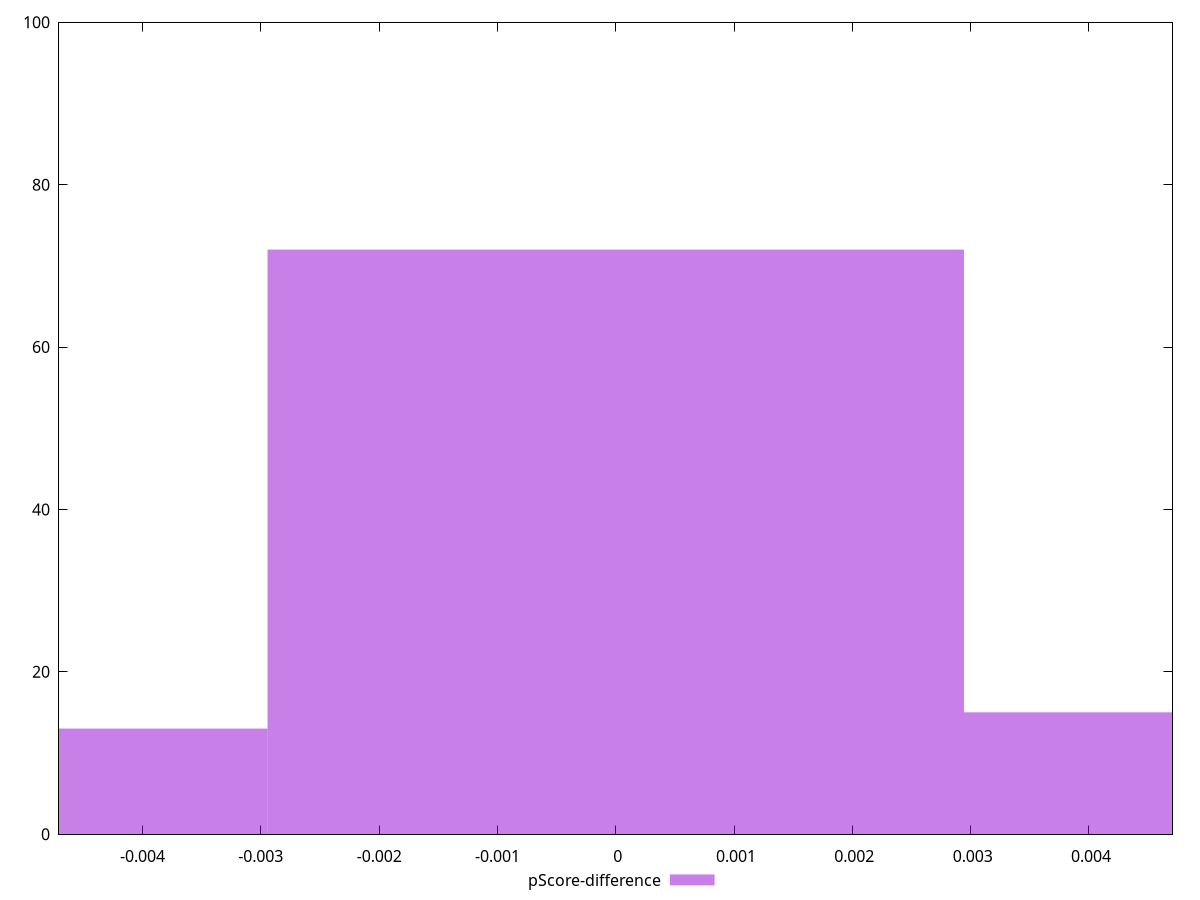 reset

$pScoreDifference <<EOF
0 72
0.005886378635180861 15
-0.005886378635180861 13
EOF

set key outside below
set boxwidth 0.005886378635180861
set xrange [-0.004705882352941171:0.004705882352941171]
set yrange [0:100]
set trange [0:100]
set style fill transparent solid 0.5 noborder
set terminal svg size 640, 490 enhanced background rgb 'white'
set output "report_00017_2021-02-10T15-08-03.406Z/uses-text-compression/samples/pages+cached+noadtech+nomedia/pScore-difference/histogram.svg"

plot $pScoreDifference title "pScore-difference" with boxes

reset
